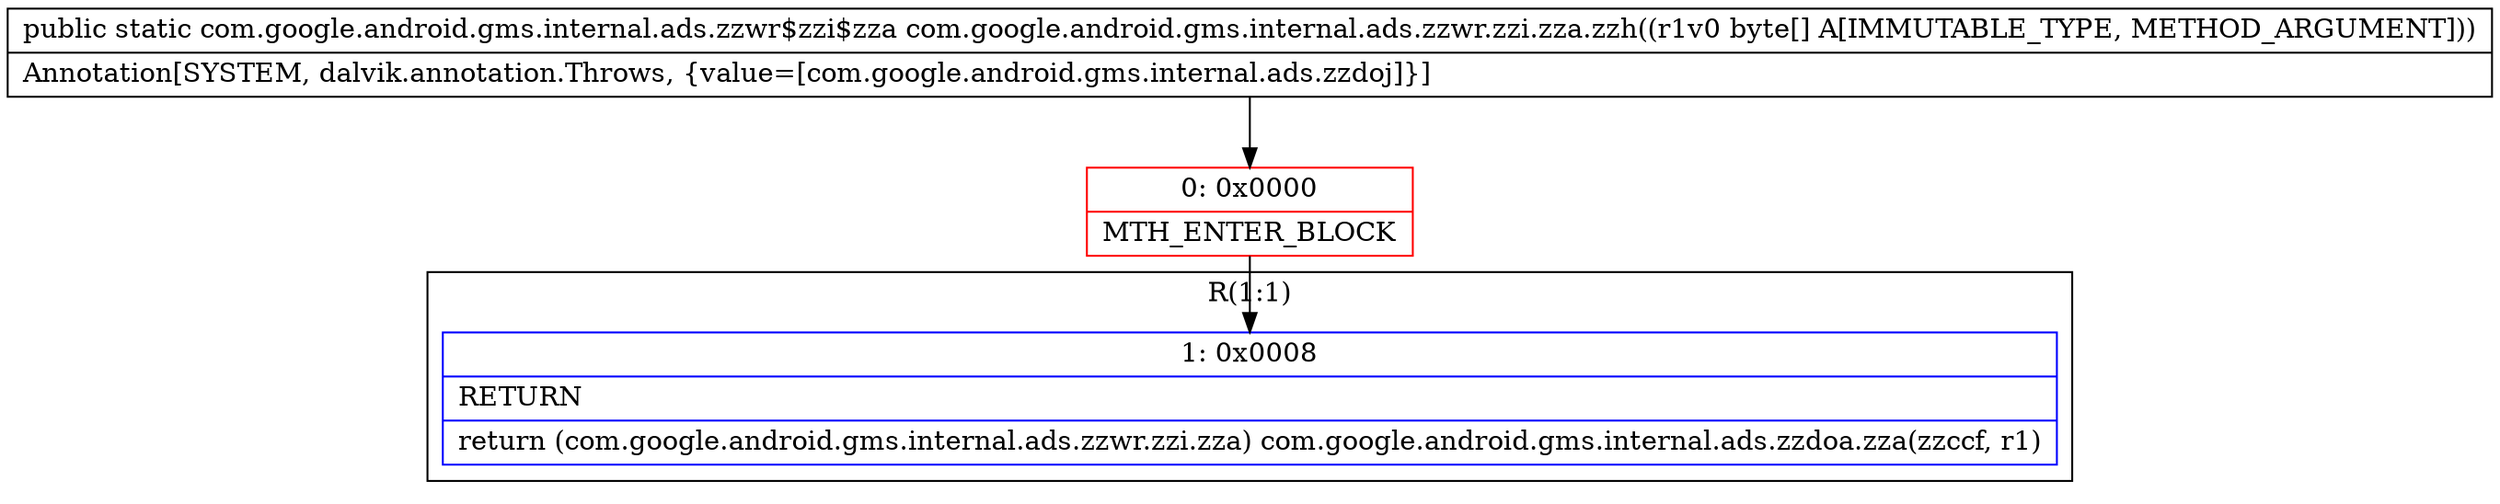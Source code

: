 digraph "CFG forcom.google.android.gms.internal.ads.zzwr.zzi.zza.zzh([B)Lcom\/google\/android\/gms\/internal\/ads\/zzwr$zzi$zza;" {
subgraph cluster_Region_1521921772 {
label = "R(1:1)";
node [shape=record,color=blue];
Node_1 [shape=record,label="{1\:\ 0x0008|RETURN\l|return (com.google.android.gms.internal.ads.zzwr.zzi.zza) com.google.android.gms.internal.ads.zzdoa.zza(zzccf, r1)\l}"];
}
Node_0 [shape=record,color=red,label="{0\:\ 0x0000|MTH_ENTER_BLOCK\l}"];
MethodNode[shape=record,label="{public static com.google.android.gms.internal.ads.zzwr$zzi$zza com.google.android.gms.internal.ads.zzwr.zzi.zza.zzh((r1v0 byte[] A[IMMUTABLE_TYPE, METHOD_ARGUMENT]))  | Annotation[SYSTEM, dalvik.annotation.Throws, \{value=[com.google.android.gms.internal.ads.zzdoj]\}]\l}"];
MethodNode -> Node_0;
Node_0 -> Node_1;
}


